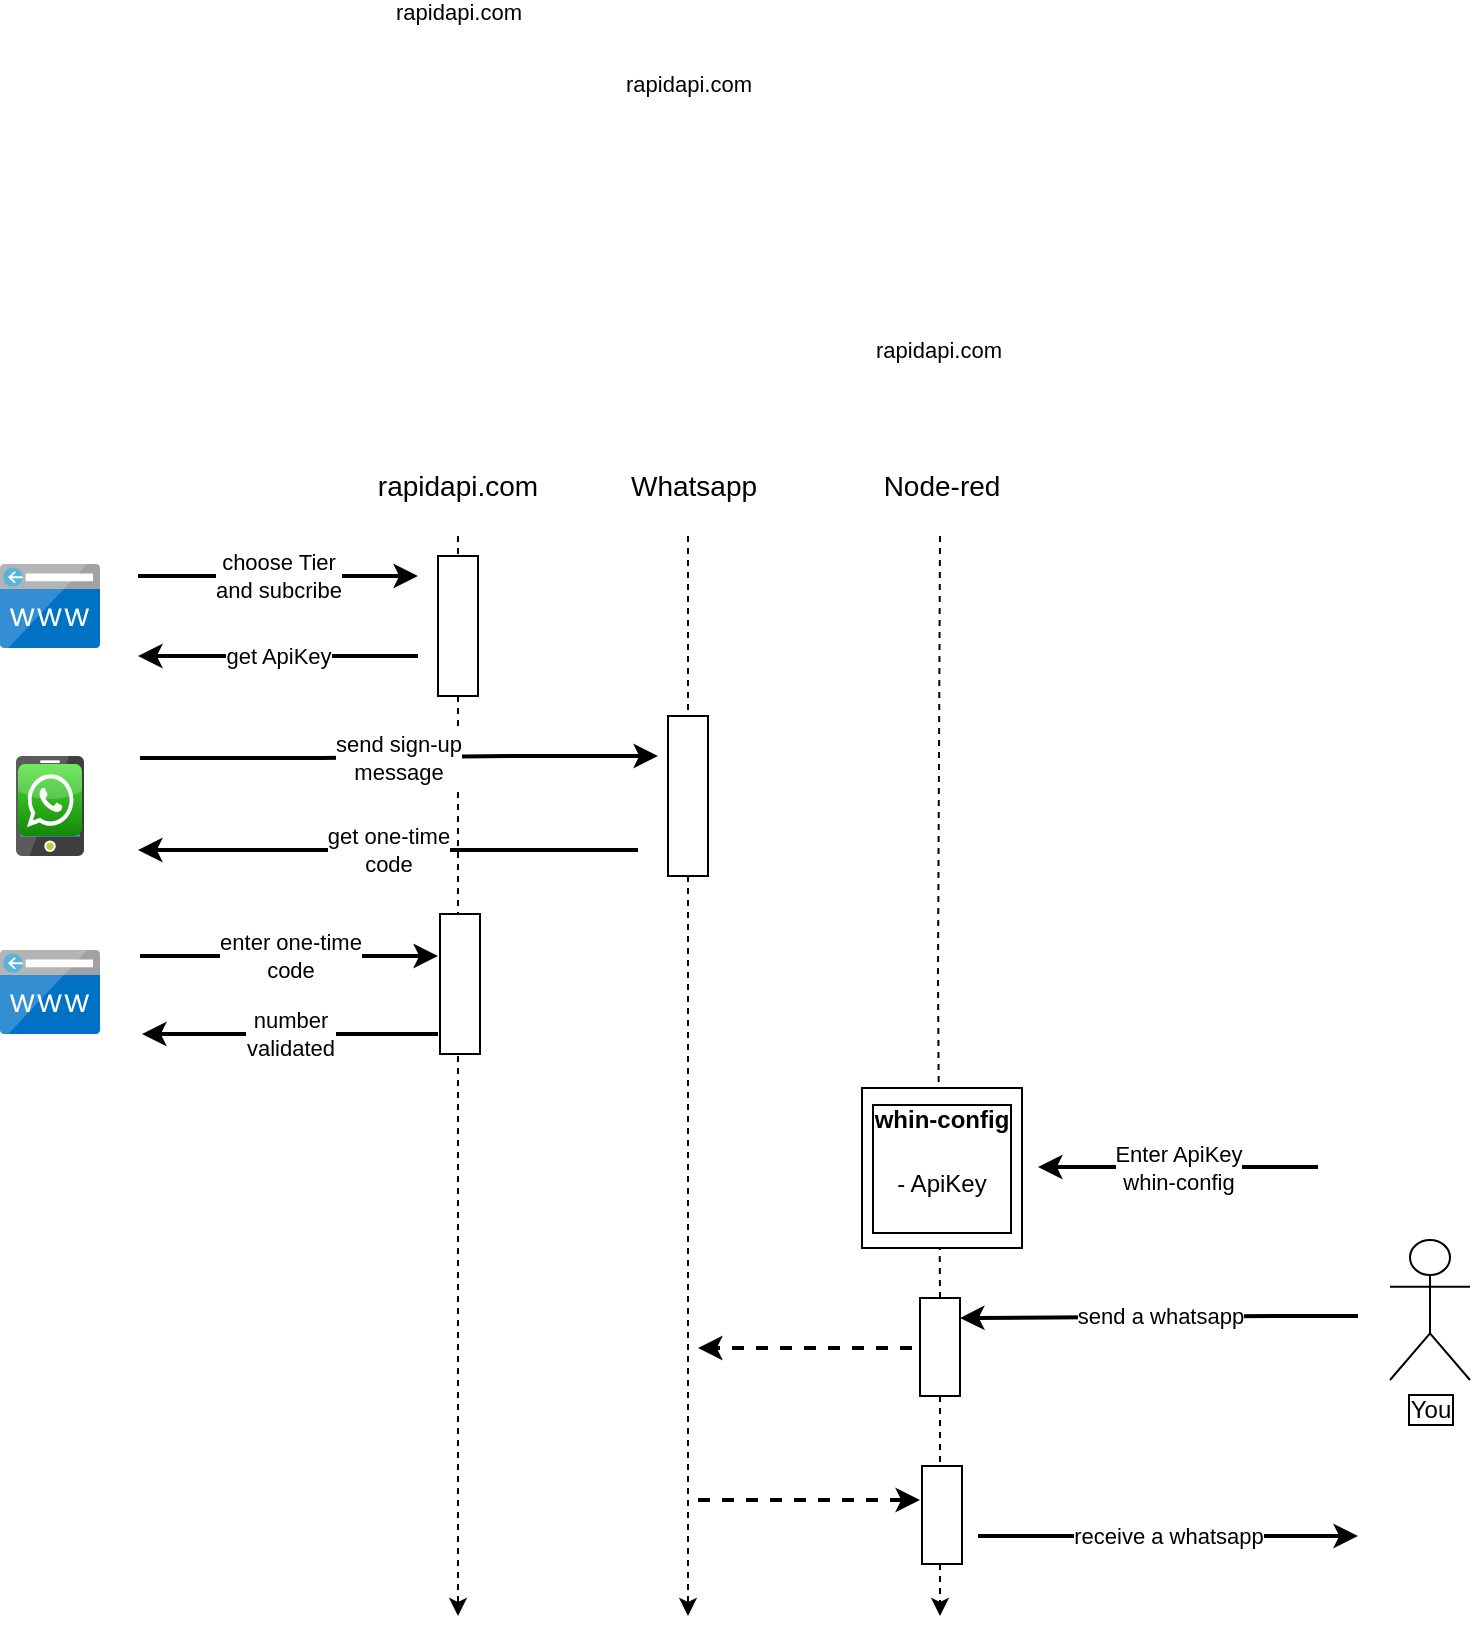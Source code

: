 <mxfile version="20.4.0"><diagram id="4F0tt-02cC8wqIiL8djW" name="Page-1"><mxGraphModel dx="1054" dy="1013" grid="0" gridSize="10" guides="1" tooltips="1" connect="1" arrows="1" fold="1" page="0" pageScale="1" pageWidth="827" pageHeight="1169" math="0" shadow="0"><root><mxCell id="0"/><mxCell id="1" parent="0"/><mxCell id="phDfCzivafE7QSEx5fxh-1" value="" style="endArrow=classic;html=1;rounded=0;dashed=1;fontSize=19;fontFamily=Helvetica;verticalAlign=top;startArrow=none;" edge="1" parent="1" source="phDfCzivafE7QSEx5fxh-3"><mxGeometry width="50" height="50" relative="1" as="geometry"><mxPoint x="281" y="60" as="sourcePoint"/><mxPoint x="281" y="600" as="targetPoint"/><Array as="points"><mxPoint x="281" y="220"/></Array></mxGeometry></mxCell><mxCell id="phDfCzivafE7QSEx5fxh-3" value="" style="rounded=0;whiteSpace=wrap;html=1;fontFamily=Helvetica;fontSize=11;strokeWidth=1;" vertex="1" parent="1"><mxGeometry x="271" y="70" width="20" height="70" as="geometry"/></mxCell><mxCell id="phDfCzivafE7QSEx5fxh-4" value="" style="endArrow=none;html=1;rounded=0;dashed=1;fontSize=19;fontFamily=Helvetica;verticalAlign=top;" edge="1" parent="1" target="phDfCzivafE7QSEx5fxh-3"><mxGeometry width="50" height="50" relative="1" as="geometry"><mxPoint x="281" y="60" as="sourcePoint"/><mxPoint x="281" y="600" as="targetPoint"/><Array as="points"/></mxGeometry></mxCell><mxCell id="phDfCzivafE7QSEx5fxh-5" value="rapidapi.com" style="edgeLabel;html=1;align=center;verticalAlign=middle;resizable=0;points=[];fontSize=11;" vertex="1" connectable="0" parent="phDfCzivafE7QSEx5fxh-4"><mxGeometry x="-0.088" relative="1" as="geometry"><mxPoint y="-267" as="offset"/></mxGeometry></mxCell><mxCell id="phDfCzivafE7QSEx5fxh-6" value="&lt;div&gt;choose Tier&lt;/div&gt;&lt;div&gt;and subcribe&lt;/div&gt;" style="endArrow=classic;html=1;rounded=0;fontFamily=Helvetica;fontSize=11;strokeWidth=2;" edge="1" parent="1"><mxGeometry width="50" height="50" relative="1" as="geometry"><mxPoint x="121" y="80" as="sourcePoint"/><mxPoint x="261" y="80" as="targetPoint"/><Array as="points"><mxPoint x="211" y="80"/></Array></mxGeometry></mxCell><mxCell id="phDfCzivafE7QSEx5fxh-7" value="get ApiKey" style="endArrow=classic;html=1;rounded=0;fontFamily=Helvetica;fontSize=11;strokeWidth=2;" edge="1" parent="1"><mxGeometry width="50" height="50" relative="1" as="geometry"><mxPoint x="261" y="120" as="sourcePoint"/><mxPoint x="121" y="120" as="targetPoint"/><Array as="points"><mxPoint x="221" y="120"/></Array></mxGeometry></mxCell><mxCell id="phDfCzivafE7QSEx5fxh-8" value="&lt;font style=&quot;font-size: 14px;&quot;&gt;rapidapi.com&lt;/font&gt;" style="text;html=1;strokeColor=none;fillColor=none;align=center;verticalAlign=middle;whiteSpace=wrap;rounded=0;strokeWidth=1;fontFamily=Helvetica;fontSize=14;" vertex="1" parent="1"><mxGeometry x="251" y="20" width="60" height="30" as="geometry"/></mxCell><mxCell id="phDfCzivafE7QSEx5fxh-12" value="&lt;div&gt;send sign-up&lt;/div&gt;&lt;div&gt;message&lt;br&gt;&lt;/div&gt;" style="endArrow=classic;html=1;rounded=0;fontFamily=Helvetica;fontSize=11;strokeWidth=2;" edge="1" parent="1"><mxGeometry width="50" height="50" relative="1" as="geometry"><mxPoint x="122" y="171" as="sourcePoint"/><mxPoint x="381" y="170" as="targetPoint"/><Array as="points"><mxPoint x="212" y="171"/><mxPoint x="311" y="170"/></Array></mxGeometry></mxCell><mxCell id="phDfCzivafE7QSEx5fxh-13" value="" style="endArrow=classic;html=1;rounded=0;dashed=1;fontSize=19;fontFamily=Helvetica;verticalAlign=top;startArrow=none;" edge="1" parent="1" source="phDfCzivafE7QSEx5fxh-14"><mxGeometry width="50" height="50" relative="1" as="geometry"><mxPoint x="396" y="70" as="sourcePoint"/><mxPoint x="396" y="600" as="targetPoint"/><Array as="points"><mxPoint x="396" y="230"/></Array></mxGeometry></mxCell><mxCell id="phDfCzivafE7QSEx5fxh-14" value="" style="rounded=0;whiteSpace=wrap;html=1;fontFamily=Helvetica;fontSize=11;strokeWidth=1;" vertex="1" parent="1"><mxGeometry x="386" y="150" width="20" height="80" as="geometry"/></mxCell><mxCell id="phDfCzivafE7QSEx5fxh-16" value="" style="endArrow=none;html=1;rounded=0;dashed=1;fontSize=19;fontFamily=Helvetica;verticalAlign=top;entryX=0.5;entryY=0;entryDx=0;entryDy=0;" edge="1" parent="1" target="phDfCzivafE7QSEx5fxh-14"><mxGeometry width="50" height="50" relative="1" as="geometry"><mxPoint x="396" y="60" as="sourcePoint"/><mxPoint x="397" y="80" as="targetPoint"/><Array as="points"/></mxGeometry></mxCell><mxCell id="phDfCzivafE7QSEx5fxh-17" value="rapidapi.com" style="edgeLabel;html=1;align=center;verticalAlign=middle;resizable=0;points=[];fontSize=11;" vertex="1" connectable="0" parent="phDfCzivafE7QSEx5fxh-16"><mxGeometry x="-0.088" relative="1" as="geometry"><mxPoint y="-267" as="offset"/></mxGeometry></mxCell><mxCell id="phDfCzivafE7QSEx5fxh-18" value="Whatsapp" style="text;html=1;strokeColor=none;fillColor=none;align=center;verticalAlign=middle;whiteSpace=wrap;rounded=0;strokeWidth=1;fontFamily=Helvetica;fontSize=14;" vertex="1" parent="1"><mxGeometry x="369" y="20" width="60" height="30" as="geometry"/></mxCell><mxCell id="phDfCzivafE7QSEx5fxh-19" value="&lt;div&gt;get one-time&lt;/div&gt;&lt;div&gt;code&lt;br&gt;&lt;/div&gt;" style="endArrow=classic;html=1;rounded=0;fontFamily=Helvetica;fontSize=11;strokeWidth=2;" edge="1" parent="1"><mxGeometry width="50" height="50" relative="1" as="geometry"><mxPoint x="371" y="217" as="sourcePoint"/><mxPoint x="121" y="217" as="targetPoint"/><Array as="points"><mxPoint x="222" y="217"/></Array></mxGeometry></mxCell><mxCell id="phDfCzivafE7QSEx5fxh-20" value="" style="rounded=0;whiteSpace=wrap;html=1;fontFamily=Helvetica;fontSize=11;strokeWidth=1;" vertex="1" parent="1"><mxGeometry x="272" y="249" width="20" height="70" as="geometry"/></mxCell><mxCell id="phDfCzivafE7QSEx5fxh-21" value="&lt;div&gt;enter one-time&lt;/div&gt;&lt;div&gt;code&lt;br&gt;&lt;/div&gt;" style="endArrow=classic;html=1;rounded=0;fontFamily=Helvetica;fontSize=11;strokeWidth=2;" edge="1" parent="1"><mxGeometry width="50" height="50" relative="1" as="geometry"><mxPoint x="122" y="270" as="sourcePoint"/><mxPoint x="271" y="270" as="targetPoint"/><Array as="points"><mxPoint x="212" y="270"/></Array></mxGeometry></mxCell><mxCell id="phDfCzivafE7QSEx5fxh-22" value="&lt;div&gt;number&lt;/div&gt;&lt;div&gt;validated&lt;br&gt;&lt;/div&gt;" style="endArrow=classic;html=1;rounded=0;fontFamily=Helvetica;fontSize=11;strokeWidth=2;" edge="1" parent="1"><mxGeometry width="50" height="50" relative="1" as="geometry"><mxPoint x="271" y="309" as="sourcePoint"/><mxPoint x="123" y="309" as="targetPoint"/><Array as="points"><mxPoint x="223" y="309"/></Array></mxGeometry></mxCell><mxCell id="phDfCzivafE7QSEx5fxh-23" value="" style="endArrow=classic;html=1;rounded=0;dashed=1;fontSize=19;fontFamily=Helvetica;verticalAlign=top;startArrow=none;" edge="1" parent="1" source="phDfCzivafE7QSEx5fxh-24"><mxGeometry width="50" height="50" relative="1" as="geometry"><mxPoint x="522" y="70" as="sourcePoint"/><mxPoint x="522" y="600" as="targetPoint"/><Array as="points"/></mxGeometry></mxCell><mxCell id="phDfCzivafE7QSEx5fxh-24" value="" style="rounded=0;whiteSpace=wrap;html=1;fontFamily=Helvetica;fontSize=11;strokeWidth=1;" vertex="1" parent="1"><mxGeometry x="512" y="441" width="20" height="49" as="geometry"/></mxCell><mxCell id="phDfCzivafE7QSEx5fxh-25" value="" style="endArrow=none;html=1;rounded=0;dashed=1;fontSize=19;fontFamily=Helvetica;verticalAlign=top;entryX=0.5;entryY=0;entryDx=0;entryDy=0;" edge="1" parent="1" target="phDfCzivafE7QSEx5fxh-24"><mxGeometry width="50" height="50" relative="1" as="geometry"><mxPoint x="522" y="60" as="sourcePoint"/><mxPoint x="523" y="80" as="targetPoint"/><Array as="points"><mxPoint x="521" y="280"/></Array></mxGeometry></mxCell><mxCell id="phDfCzivafE7QSEx5fxh-26" value="rapidapi.com" style="edgeLabel;html=1;align=center;verticalAlign=middle;resizable=0;points=[];fontSize=11;" vertex="1" connectable="0" parent="phDfCzivafE7QSEx5fxh-25"><mxGeometry x="-0.088" relative="1" as="geometry"><mxPoint y="-267" as="offset"/></mxGeometry></mxCell><mxCell id="phDfCzivafE7QSEx5fxh-27" value="Node-red" style="text;html=1;strokeColor=none;fillColor=none;align=center;verticalAlign=middle;whiteSpace=wrap;rounded=0;strokeWidth=1;fontFamily=Helvetica;fontSize=14;" vertex="1" parent="1"><mxGeometry x="491" y="20" width="64" height="30" as="geometry"/></mxCell><mxCell id="phDfCzivafE7QSEx5fxh-50" value="&lt;div style=&quot;font-size: 12px;&quot;&gt;&lt;b&gt;whin-config&lt;/b&gt;&lt;/div&gt;&lt;div&gt;&lt;br&gt;&lt;/div&gt;&lt;div style=&quot;font-size: 12px;&quot;&gt;- ApiKey&lt;br&gt;&lt;/div&gt;&lt;div&gt;&lt;br&gt;&lt;/div&gt;" style="whiteSpace=wrap;html=1;aspect=fixed;labelBackgroundColor=#FFFFFF;labelBorderColor=default;sketch=0;fillStyle=solid;strokeWidth=1;fontFamily=Helvetica;fontSize=14;fillColor=#FFFFFF;gradientColor=none;" vertex="1" parent="1"><mxGeometry x="483" y="336" width="80" height="80" as="geometry"/></mxCell><mxCell id="phDfCzivafE7QSEx5fxh-51" value="send a whatsapp" style="endArrow=classic;html=1;rounded=0;fontFamily=Helvetica;fontSize=11;strokeWidth=2;entryX=1;entryY=0.25;entryDx=0;entryDy=0;" edge="1" parent="1"><mxGeometry width="50" height="50" relative="1" as="geometry"><mxPoint x="731" y="450" as="sourcePoint"/><mxPoint x="532" y="451" as="targetPoint"/><Array as="points"><mxPoint x="691" y="450"/></Array></mxGeometry></mxCell><mxCell id="phDfCzivafE7QSEx5fxh-52" value="" style="endArrow=classic;html=1;rounded=0;dashed=1;strokeWidth=2;fontFamily=Helvetica;fontSize=12;exitX=-0.2;exitY=0.15;exitDx=0;exitDy=0;exitPerimeter=0;" edge="1" parent="1"><mxGeometry width="50" height="50" relative="1" as="geometry"><mxPoint x="508" y="466" as="sourcePoint"/><mxPoint x="401" y="466" as="targetPoint"/></mxGeometry></mxCell><mxCell id="phDfCzivafE7QSEx5fxh-53" value="" style="endArrow=classic;html=1;rounded=0;dashed=1;strokeWidth=2;fontFamily=Helvetica;fontSize=12;" edge="1" parent="1"><mxGeometry width="50" height="50" relative="1" as="geometry"><mxPoint x="401" y="542" as="sourcePoint"/><mxPoint x="512" y="542" as="targetPoint"/></mxGeometry></mxCell><mxCell id="phDfCzivafE7QSEx5fxh-54" value="" style="rounded=0;whiteSpace=wrap;html=1;fontFamily=Helvetica;fontSize=11;strokeWidth=1;" vertex="1" parent="1"><mxGeometry x="513" y="525" width="20" height="49" as="geometry"/></mxCell><mxCell id="phDfCzivafE7QSEx5fxh-55" value="receive a whatsapp" style="endArrow=classic;html=1;rounded=0;fontFamily=Helvetica;fontSize=11;strokeWidth=2;" edge="1" parent="1"><mxGeometry width="50" height="50" relative="1" as="geometry"><mxPoint x="541" y="560" as="sourcePoint"/><mxPoint x="731" y="560" as="targetPoint"/><Array as="points"><mxPoint x="631" y="560"/></Array></mxGeometry></mxCell><mxCell id="phDfCzivafE7QSEx5fxh-56" value="&lt;div&gt;You&lt;/div&gt;" style="shape=umlActor;verticalLabelPosition=bottom;verticalAlign=top;html=1;outlineConnect=0;labelBackgroundColor=#FFFFFF;labelBorderColor=default;sketch=0;fillStyle=auto;strokeWidth=1;fontFamily=Helvetica;fontSize=12;fillColor=#FFFFFF;gradientColor=none;" vertex="1" parent="1"><mxGeometry x="747" y="412" width="40" height="70" as="geometry"/></mxCell><mxCell id="phDfCzivafE7QSEx5fxh-59" value="" style="sketch=0;aspect=fixed;html=1;points=[];align=center;image;fontSize=12;image=img/lib/mscae/CustomDomain.svg;labelBackgroundColor=#FFFFFF;labelBorderColor=default;fillStyle=auto;strokeWidth=1;fontFamily=Helvetica;fillColor=#FFFFFF;gradientColor=none;" vertex="1" parent="1"><mxGeometry x="52" y="74" width="50" height="42" as="geometry"/></mxCell><mxCell id="phDfCzivafE7QSEx5fxh-60" value="" style="sketch=0;aspect=fixed;html=1;points=[];align=center;image;fontSize=12;image=img/lib/mscae/CustomDomain.svg;labelBackgroundColor=#FFFFFF;labelBorderColor=default;fillStyle=auto;strokeWidth=1;fontFamily=Helvetica;fillColor=#FFFFFF;gradientColor=none;" vertex="1" parent="1"><mxGeometry x="52" y="267" width="50" height="42" as="geometry"/></mxCell><mxCell id="phDfCzivafE7QSEx5fxh-61" value="" style="sketch=0;aspect=fixed;html=1;points=[];align=center;image;fontSize=12;image=img/lib/mscae/App_Service_Mobile_App.svg;labelBackgroundColor=#FFFFFF;labelBorderColor=default;fillStyle=auto;strokeWidth=1;fontFamily=Helvetica;fillColor=#FFFFFF;gradientColor=none;" vertex="1" parent="1"><mxGeometry x="60" y="170" width="34" height="50" as="geometry"/></mxCell><mxCell id="phDfCzivafE7QSEx5fxh-62" value="" style="dashed=0;outlineConnect=0;html=1;align=center;labelPosition=center;verticalLabelPosition=bottom;verticalAlign=top;shape=mxgraph.webicons.whatsapp;fillColor=#4FE238;gradientColor=#138709;labelBackgroundColor=#FFFFFF;labelBorderColor=default;sketch=0;fillStyle=auto;strokeWidth=1;fontFamily=Helvetica;fontSize=12;" vertex="1" parent="1"><mxGeometry x="61" y="174" width="32" height="36" as="geometry"/></mxCell><mxCell id="phDfCzivafE7QSEx5fxh-63" value="&lt;div&gt;Enter ApiKey&lt;/div&gt;&lt;div&gt;whin-config&lt;/div&gt;" style="endArrow=classic;html=1;rounded=0;fontFamily=Helvetica;fontSize=11;strokeWidth=2;" edge="1" parent="1"><mxGeometry width="50" height="50" relative="1" as="geometry"><mxPoint x="711" y="375.5" as="sourcePoint"/><mxPoint x="571" y="375.5" as="targetPoint"/><Array as="points"><mxPoint x="671" y="375.5"/></Array></mxGeometry></mxCell></root></mxGraphModel></diagram></mxfile>